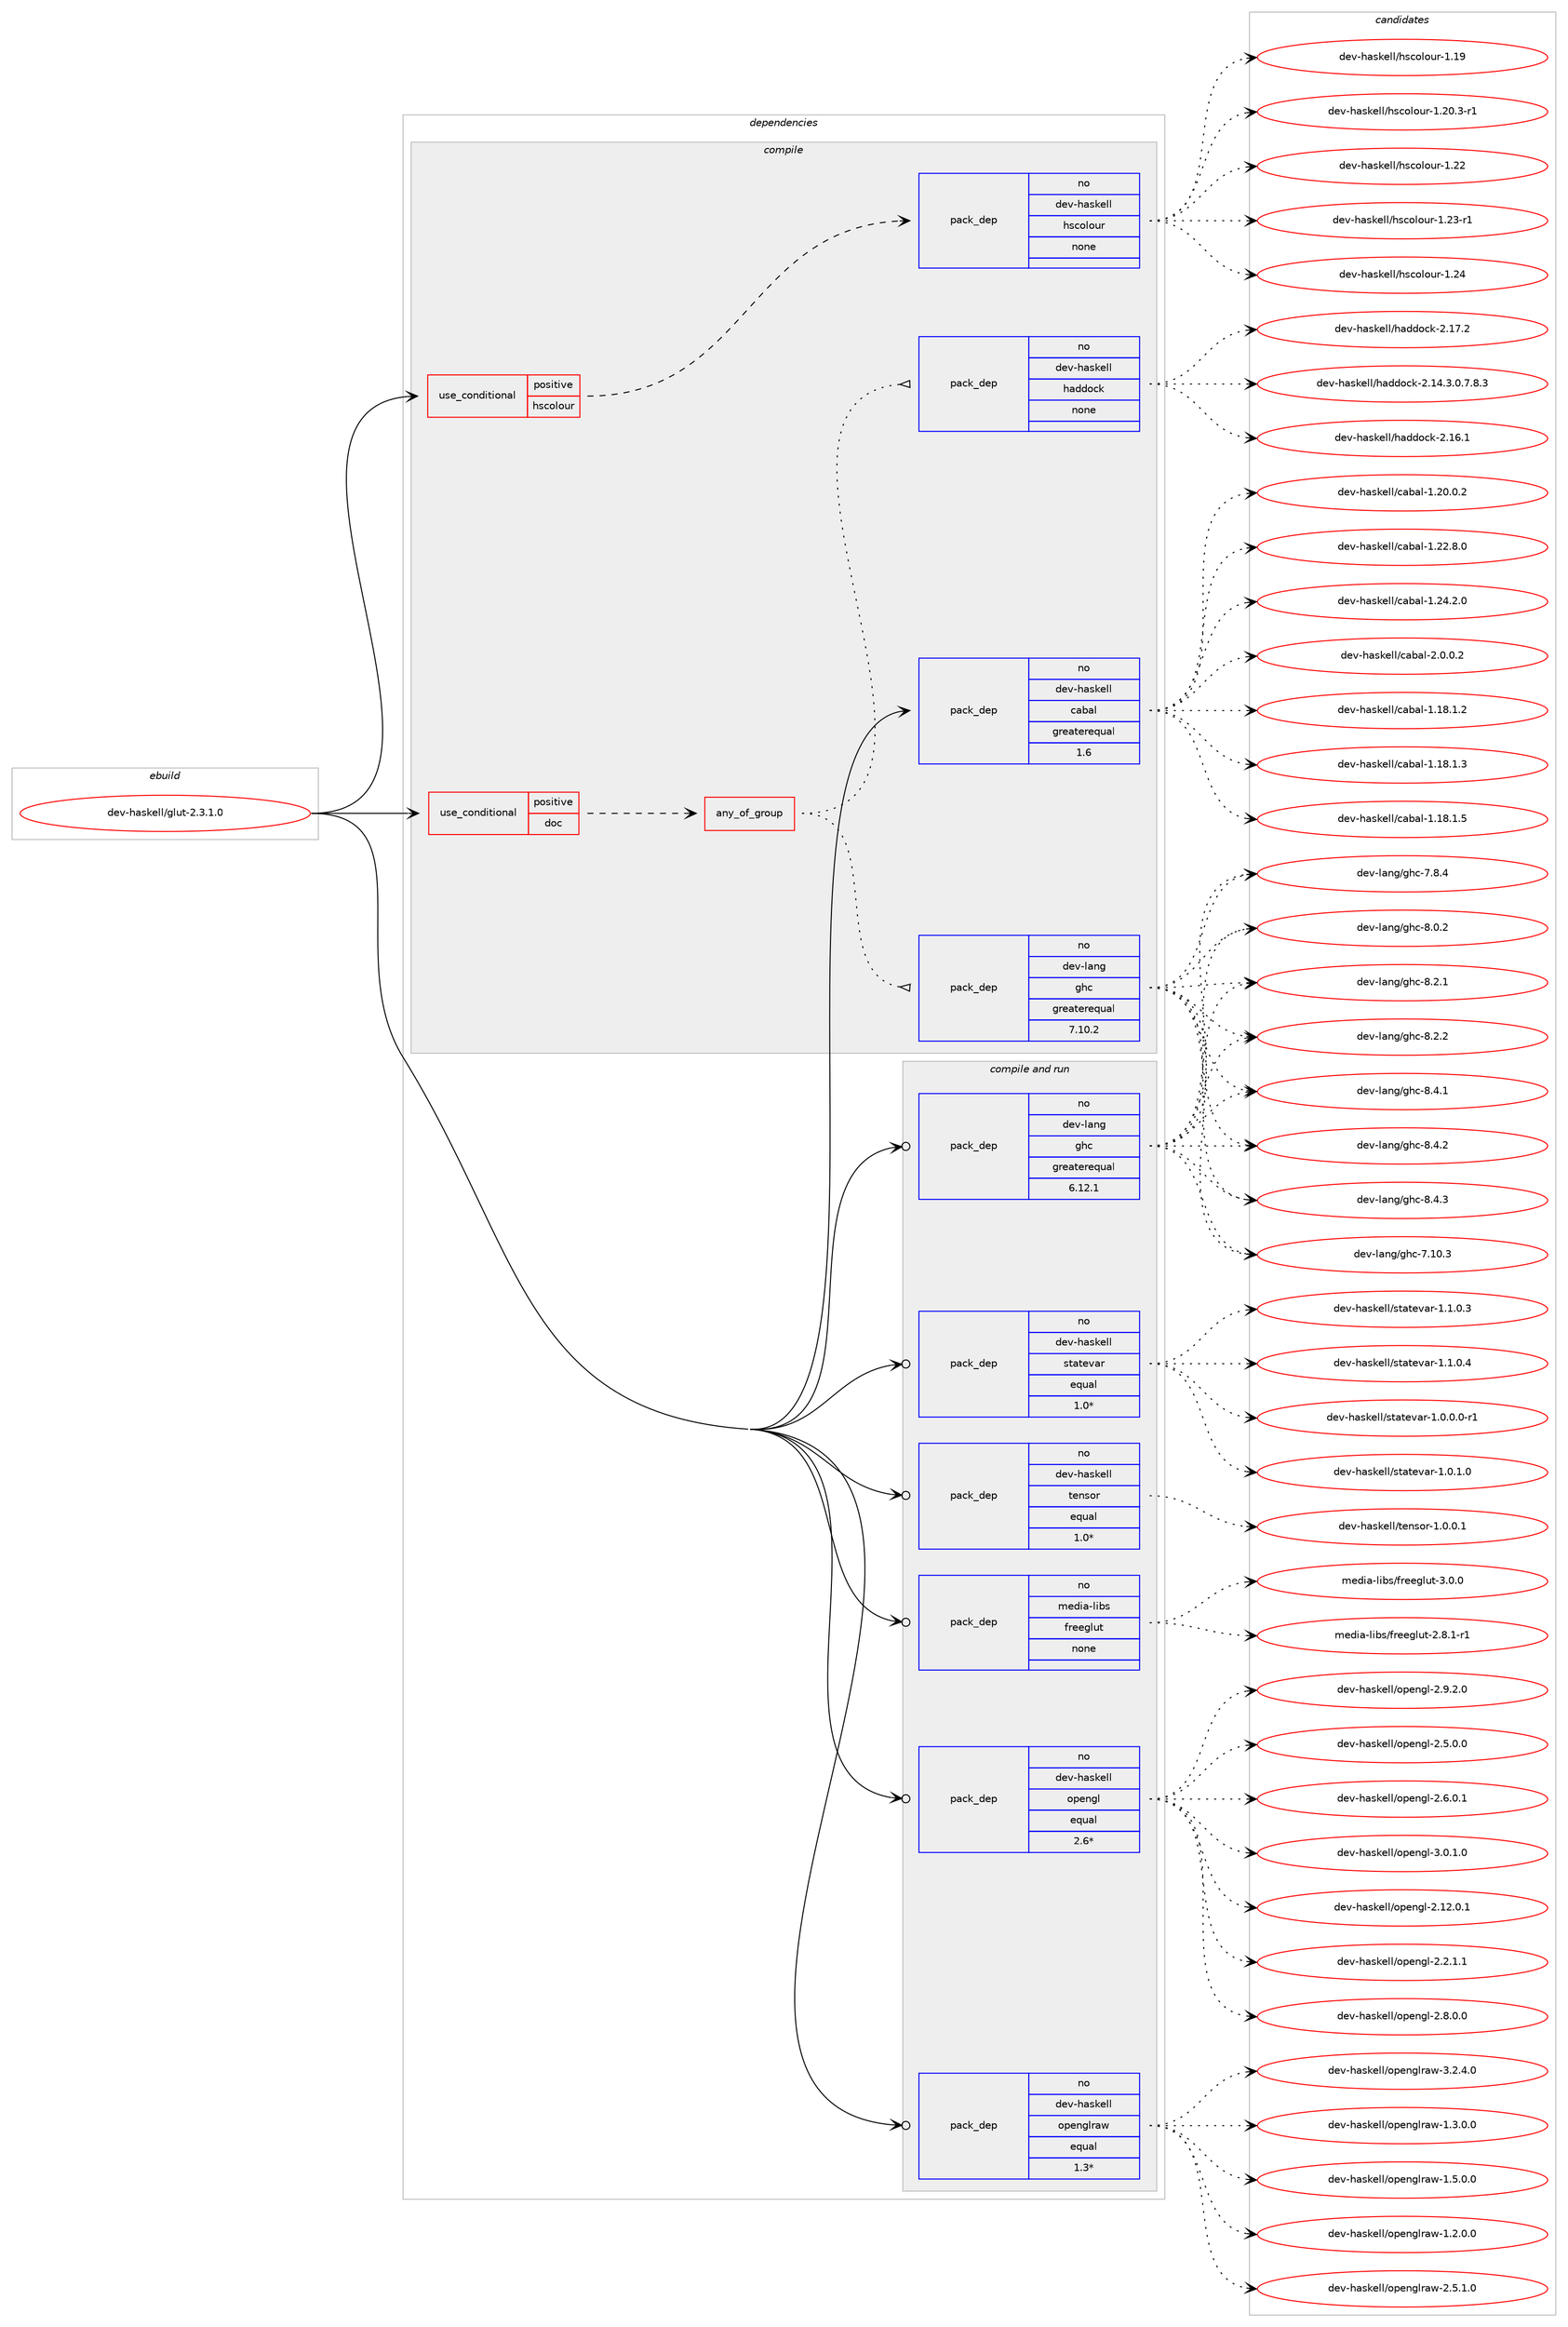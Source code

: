 digraph prolog {

# *************
# Graph options
# *************

newrank=true;
concentrate=true;
compound=true;
graph [rankdir=LR,fontname=Helvetica,fontsize=10,ranksep=1.5];#, ranksep=2.5, nodesep=0.2];
edge  [arrowhead=vee];
node  [fontname=Helvetica,fontsize=10];

# **********
# The ebuild
# **********

subgraph cluster_leftcol {
color=gray;
rank=same;
label=<<i>ebuild</i>>;
id [label="dev-haskell/glut-2.3.1.0", color=red, width=4, href="../dev-haskell/glut-2.3.1.0.svg"];
}

# ****************
# The dependencies
# ****************

subgraph cluster_midcol {
color=gray;
label=<<i>dependencies</i>>;
subgraph cluster_compile {
fillcolor="#eeeeee";
style=filled;
label=<<i>compile</i>>;
subgraph cond359681 {
dependency1333100 [label=<<TABLE BORDER="0" CELLBORDER="1" CELLSPACING="0" CELLPADDING="4"><TR><TD ROWSPAN="3" CELLPADDING="10">use_conditional</TD></TR><TR><TD>positive</TD></TR><TR><TD>doc</TD></TR></TABLE>>, shape=none, color=red];
subgraph any20937 {
dependency1333101 [label=<<TABLE BORDER="0" CELLBORDER="1" CELLSPACING="0" CELLPADDING="4"><TR><TD CELLPADDING="10">any_of_group</TD></TR></TABLE>>, shape=none, color=red];subgraph pack951930 {
dependency1333102 [label=<<TABLE BORDER="0" CELLBORDER="1" CELLSPACING="0" CELLPADDING="4" WIDTH="220"><TR><TD ROWSPAN="6" CELLPADDING="30">pack_dep</TD></TR><TR><TD WIDTH="110">no</TD></TR><TR><TD>dev-haskell</TD></TR><TR><TD>haddock</TD></TR><TR><TD>none</TD></TR><TR><TD></TD></TR></TABLE>>, shape=none, color=blue];
}
dependency1333101:e -> dependency1333102:w [weight=20,style="dotted",arrowhead="oinv"];
subgraph pack951931 {
dependency1333103 [label=<<TABLE BORDER="0" CELLBORDER="1" CELLSPACING="0" CELLPADDING="4" WIDTH="220"><TR><TD ROWSPAN="6" CELLPADDING="30">pack_dep</TD></TR><TR><TD WIDTH="110">no</TD></TR><TR><TD>dev-lang</TD></TR><TR><TD>ghc</TD></TR><TR><TD>greaterequal</TD></TR><TR><TD>7.10.2</TD></TR></TABLE>>, shape=none, color=blue];
}
dependency1333101:e -> dependency1333103:w [weight=20,style="dotted",arrowhead="oinv"];
}
dependency1333100:e -> dependency1333101:w [weight=20,style="dashed",arrowhead="vee"];
}
id:e -> dependency1333100:w [weight=20,style="solid",arrowhead="vee"];
subgraph cond359682 {
dependency1333104 [label=<<TABLE BORDER="0" CELLBORDER="1" CELLSPACING="0" CELLPADDING="4"><TR><TD ROWSPAN="3" CELLPADDING="10">use_conditional</TD></TR><TR><TD>positive</TD></TR><TR><TD>hscolour</TD></TR></TABLE>>, shape=none, color=red];
subgraph pack951932 {
dependency1333105 [label=<<TABLE BORDER="0" CELLBORDER="1" CELLSPACING="0" CELLPADDING="4" WIDTH="220"><TR><TD ROWSPAN="6" CELLPADDING="30">pack_dep</TD></TR><TR><TD WIDTH="110">no</TD></TR><TR><TD>dev-haskell</TD></TR><TR><TD>hscolour</TD></TR><TR><TD>none</TD></TR><TR><TD></TD></TR></TABLE>>, shape=none, color=blue];
}
dependency1333104:e -> dependency1333105:w [weight=20,style="dashed",arrowhead="vee"];
}
id:e -> dependency1333104:w [weight=20,style="solid",arrowhead="vee"];
subgraph pack951933 {
dependency1333106 [label=<<TABLE BORDER="0" CELLBORDER="1" CELLSPACING="0" CELLPADDING="4" WIDTH="220"><TR><TD ROWSPAN="6" CELLPADDING="30">pack_dep</TD></TR><TR><TD WIDTH="110">no</TD></TR><TR><TD>dev-haskell</TD></TR><TR><TD>cabal</TD></TR><TR><TD>greaterequal</TD></TR><TR><TD>1.6</TD></TR></TABLE>>, shape=none, color=blue];
}
id:e -> dependency1333106:w [weight=20,style="solid",arrowhead="vee"];
}
subgraph cluster_compileandrun {
fillcolor="#eeeeee";
style=filled;
label=<<i>compile and run</i>>;
subgraph pack951934 {
dependency1333107 [label=<<TABLE BORDER="0" CELLBORDER="1" CELLSPACING="0" CELLPADDING="4" WIDTH="220"><TR><TD ROWSPAN="6" CELLPADDING="30">pack_dep</TD></TR><TR><TD WIDTH="110">no</TD></TR><TR><TD>dev-haskell</TD></TR><TR><TD>opengl</TD></TR><TR><TD>equal</TD></TR><TR><TD>2.6*</TD></TR></TABLE>>, shape=none, color=blue];
}
id:e -> dependency1333107:w [weight=20,style="solid",arrowhead="odotvee"];
subgraph pack951935 {
dependency1333108 [label=<<TABLE BORDER="0" CELLBORDER="1" CELLSPACING="0" CELLPADDING="4" WIDTH="220"><TR><TD ROWSPAN="6" CELLPADDING="30">pack_dep</TD></TR><TR><TD WIDTH="110">no</TD></TR><TR><TD>dev-haskell</TD></TR><TR><TD>openglraw</TD></TR><TR><TD>equal</TD></TR><TR><TD>1.3*</TD></TR></TABLE>>, shape=none, color=blue];
}
id:e -> dependency1333108:w [weight=20,style="solid",arrowhead="odotvee"];
subgraph pack951936 {
dependency1333109 [label=<<TABLE BORDER="0" CELLBORDER="1" CELLSPACING="0" CELLPADDING="4" WIDTH="220"><TR><TD ROWSPAN="6" CELLPADDING="30">pack_dep</TD></TR><TR><TD WIDTH="110">no</TD></TR><TR><TD>dev-haskell</TD></TR><TR><TD>statevar</TD></TR><TR><TD>equal</TD></TR><TR><TD>1.0*</TD></TR></TABLE>>, shape=none, color=blue];
}
id:e -> dependency1333109:w [weight=20,style="solid",arrowhead="odotvee"];
subgraph pack951937 {
dependency1333110 [label=<<TABLE BORDER="0" CELLBORDER="1" CELLSPACING="0" CELLPADDING="4" WIDTH="220"><TR><TD ROWSPAN="6" CELLPADDING="30">pack_dep</TD></TR><TR><TD WIDTH="110">no</TD></TR><TR><TD>dev-haskell</TD></TR><TR><TD>tensor</TD></TR><TR><TD>equal</TD></TR><TR><TD>1.0*</TD></TR></TABLE>>, shape=none, color=blue];
}
id:e -> dependency1333110:w [weight=20,style="solid",arrowhead="odotvee"];
subgraph pack951938 {
dependency1333111 [label=<<TABLE BORDER="0" CELLBORDER="1" CELLSPACING="0" CELLPADDING="4" WIDTH="220"><TR><TD ROWSPAN="6" CELLPADDING="30">pack_dep</TD></TR><TR><TD WIDTH="110">no</TD></TR><TR><TD>dev-lang</TD></TR><TR><TD>ghc</TD></TR><TR><TD>greaterequal</TD></TR><TR><TD>6.12.1</TD></TR></TABLE>>, shape=none, color=blue];
}
id:e -> dependency1333111:w [weight=20,style="solid",arrowhead="odotvee"];
subgraph pack951939 {
dependency1333112 [label=<<TABLE BORDER="0" CELLBORDER="1" CELLSPACING="0" CELLPADDING="4" WIDTH="220"><TR><TD ROWSPAN="6" CELLPADDING="30">pack_dep</TD></TR><TR><TD WIDTH="110">no</TD></TR><TR><TD>media-libs</TD></TR><TR><TD>freeglut</TD></TR><TR><TD>none</TD></TR><TR><TD></TD></TR></TABLE>>, shape=none, color=blue];
}
id:e -> dependency1333112:w [weight=20,style="solid",arrowhead="odotvee"];
}
subgraph cluster_run {
fillcolor="#eeeeee";
style=filled;
label=<<i>run</i>>;
}
}

# **************
# The candidates
# **************

subgraph cluster_choices {
rank=same;
color=gray;
label=<<i>candidates</i>>;

subgraph choice951930 {
color=black;
nodesep=1;
choice1001011184510497115107101108108471049710010011199107455046495246514648465546564651 [label="dev-haskell/haddock-2.14.3.0.7.8.3", color=red, width=4,href="../dev-haskell/haddock-2.14.3.0.7.8.3.svg"];
choice100101118451049711510710110810847104971001001119910745504649544649 [label="dev-haskell/haddock-2.16.1", color=red, width=4,href="../dev-haskell/haddock-2.16.1.svg"];
choice100101118451049711510710110810847104971001001119910745504649554650 [label="dev-haskell/haddock-2.17.2", color=red, width=4,href="../dev-haskell/haddock-2.17.2.svg"];
dependency1333102:e -> choice1001011184510497115107101108108471049710010011199107455046495246514648465546564651:w [style=dotted,weight="100"];
dependency1333102:e -> choice100101118451049711510710110810847104971001001119910745504649544649:w [style=dotted,weight="100"];
dependency1333102:e -> choice100101118451049711510710110810847104971001001119910745504649554650:w [style=dotted,weight="100"];
}
subgraph choice951931 {
color=black;
nodesep=1;
choice1001011184510897110103471031049945554649484651 [label="dev-lang/ghc-7.10.3", color=red, width=4,href="../dev-lang/ghc-7.10.3.svg"];
choice10010111845108971101034710310499455546564652 [label="dev-lang/ghc-7.8.4", color=red, width=4,href="../dev-lang/ghc-7.8.4.svg"];
choice10010111845108971101034710310499455646484650 [label="dev-lang/ghc-8.0.2", color=red, width=4,href="../dev-lang/ghc-8.0.2.svg"];
choice10010111845108971101034710310499455646504649 [label="dev-lang/ghc-8.2.1", color=red, width=4,href="../dev-lang/ghc-8.2.1.svg"];
choice10010111845108971101034710310499455646504650 [label="dev-lang/ghc-8.2.2", color=red, width=4,href="../dev-lang/ghc-8.2.2.svg"];
choice10010111845108971101034710310499455646524649 [label="dev-lang/ghc-8.4.1", color=red, width=4,href="../dev-lang/ghc-8.4.1.svg"];
choice10010111845108971101034710310499455646524650 [label="dev-lang/ghc-8.4.2", color=red, width=4,href="../dev-lang/ghc-8.4.2.svg"];
choice10010111845108971101034710310499455646524651 [label="dev-lang/ghc-8.4.3", color=red, width=4,href="../dev-lang/ghc-8.4.3.svg"];
dependency1333103:e -> choice1001011184510897110103471031049945554649484651:w [style=dotted,weight="100"];
dependency1333103:e -> choice10010111845108971101034710310499455546564652:w [style=dotted,weight="100"];
dependency1333103:e -> choice10010111845108971101034710310499455646484650:w [style=dotted,weight="100"];
dependency1333103:e -> choice10010111845108971101034710310499455646504649:w [style=dotted,weight="100"];
dependency1333103:e -> choice10010111845108971101034710310499455646504650:w [style=dotted,weight="100"];
dependency1333103:e -> choice10010111845108971101034710310499455646524649:w [style=dotted,weight="100"];
dependency1333103:e -> choice10010111845108971101034710310499455646524650:w [style=dotted,weight="100"];
dependency1333103:e -> choice10010111845108971101034710310499455646524651:w [style=dotted,weight="100"];
}
subgraph choice951932 {
color=black;
nodesep=1;
choice100101118451049711510710110810847104115991111081111171144549464957 [label="dev-haskell/hscolour-1.19", color=red, width=4,href="../dev-haskell/hscolour-1.19.svg"];
choice10010111845104971151071011081084710411599111108111117114454946504846514511449 [label="dev-haskell/hscolour-1.20.3-r1", color=red, width=4,href="../dev-haskell/hscolour-1.20.3-r1.svg"];
choice100101118451049711510710110810847104115991111081111171144549465050 [label="dev-haskell/hscolour-1.22", color=red, width=4,href="../dev-haskell/hscolour-1.22.svg"];
choice1001011184510497115107101108108471041159911110811111711445494650514511449 [label="dev-haskell/hscolour-1.23-r1", color=red, width=4,href="../dev-haskell/hscolour-1.23-r1.svg"];
choice100101118451049711510710110810847104115991111081111171144549465052 [label="dev-haskell/hscolour-1.24", color=red, width=4,href="../dev-haskell/hscolour-1.24.svg"];
dependency1333105:e -> choice100101118451049711510710110810847104115991111081111171144549464957:w [style=dotted,weight="100"];
dependency1333105:e -> choice10010111845104971151071011081084710411599111108111117114454946504846514511449:w [style=dotted,weight="100"];
dependency1333105:e -> choice100101118451049711510710110810847104115991111081111171144549465050:w [style=dotted,weight="100"];
dependency1333105:e -> choice1001011184510497115107101108108471041159911110811111711445494650514511449:w [style=dotted,weight="100"];
dependency1333105:e -> choice100101118451049711510710110810847104115991111081111171144549465052:w [style=dotted,weight="100"];
}
subgraph choice951933 {
color=black;
nodesep=1;
choice10010111845104971151071011081084799979897108454946495646494650 [label="dev-haskell/cabal-1.18.1.2", color=red, width=4,href="../dev-haskell/cabal-1.18.1.2.svg"];
choice10010111845104971151071011081084799979897108454946495646494651 [label="dev-haskell/cabal-1.18.1.3", color=red, width=4,href="../dev-haskell/cabal-1.18.1.3.svg"];
choice10010111845104971151071011081084799979897108454946495646494653 [label="dev-haskell/cabal-1.18.1.5", color=red, width=4,href="../dev-haskell/cabal-1.18.1.5.svg"];
choice10010111845104971151071011081084799979897108454946504846484650 [label="dev-haskell/cabal-1.20.0.2", color=red, width=4,href="../dev-haskell/cabal-1.20.0.2.svg"];
choice10010111845104971151071011081084799979897108454946505046564648 [label="dev-haskell/cabal-1.22.8.0", color=red, width=4,href="../dev-haskell/cabal-1.22.8.0.svg"];
choice10010111845104971151071011081084799979897108454946505246504648 [label="dev-haskell/cabal-1.24.2.0", color=red, width=4,href="../dev-haskell/cabal-1.24.2.0.svg"];
choice100101118451049711510710110810847999798971084550464846484650 [label="dev-haskell/cabal-2.0.0.2", color=red, width=4,href="../dev-haskell/cabal-2.0.0.2.svg"];
dependency1333106:e -> choice10010111845104971151071011081084799979897108454946495646494650:w [style=dotted,weight="100"];
dependency1333106:e -> choice10010111845104971151071011081084799979897108454946495646494651:w [style=dotted,weight="100"];
dependency1333106:e -> choice10010111845104971151071011081084799979897108454946495646494653:w [style=dotted,weight="100"];
dependency1333106:e -> choice10010111845104971151071011081084799979897108454946504846484650:w [style=dotted,weight="100"];
dependency1333106:e -> choice10010111845104971151071011081084799979897108454946505046564648:w [style=dotted,weight="100"];
dependency1333106:e -> choice10010111845104971151071011081084799979897108454946505246504648:w [style=dotted,weight="100"];
dependency1333106:e -> choice100101118451049711510710110810847999798971084550464846484650:w [style=dotted,weight="100"];
}
subgraph choice951934 {
color=black;
nodesep=1;
choice100101118451049711510710110810847111112101110103108455046495046484649 [label="dev-haskell/opengl-2.12.0.1", color=red, width=4,href="../dev-haskell/opengl-2.12.0.1.svg"];
choice1001011184510497115107101108108471111121011101031084550465046494649 [label="dev-haskell/opengl-2.2.1.1", color=red, width=4,href="../dev-haskell/opengl-2.2.1.1.svg"];
choice1001011184510497115107101108108471111121011101031084550465346484648 [label="dev-haskell/opengl-2.5.0.0", color=red, width=4,href="../dev-haskell/opengl-2.5.0.0.svg"];
choice1001011184510497115107101108108471111121011101031084550465446484649 [label="dev-haskell/opengl-2.6.0.1", color=red, width=4,href="../dev-haskell/opengl-2.6.0.1.svg"];
choice1001011184510497115107101108108471111121011101031084550465646484648 [label="dev-haskell/opengl-2.8.0.0", color=red, width=4,href="../dev-haskell/opengl-2.8.0.0.svg"];
choice1001011184510497115107101108108471111121011101031084550465746504648 [label="dev-haskell/opengl-2.9.2.0", color=red, width=4,href="../dev-haskell/opengl-2.9.2.0.svg"];
choice1001011184510497115107101108108471111121011101031084551464846494648 [label="dev-haskell/opengl-3.0.1.0", color=red, width=4,href="../dev-haskell/opengl-3.0.1.0.svg"];
dependency1333107:e -> choice100101118451049711510710110810847111112101110103108455046495046484649:w [style=dotted,weight="100"];
dependency1333107:e -> choice1001011184510497115107101108108471111121011101031084550465046494649:w [style=dotted,weight="100"];
dependency1333107:e -> choice1001011184510497115107101108108471111121011101031084550465346484648:w [style=dotted,weight="100"];
dependency1333107:e -> choice1001011184510497115107101108108471111121011101031084550465446484649:w [style=dotted,weight="100"];
dependency1333107:e -> choice1001011184510497115107101108108471111121011101031084550465646484648:w [style=dotted,weight="100"];
dependency1333107:e -> choice1001011184510497115107101108108471111121011101031084550465746504648:w [style=dotted,weight="100"];
dependency1333107:e -> choice1001011184510497115107101108108471111121011101031084551464846494648:w [style=dotted,weight="100"];
}
subgraph choice951935 {
color=black;
nodesep=1;
choice100101118451049711510710110810847111112101110103108114971194549465046484648 [label="dev-haskell/openglraw-1.2.0.0", color=red, width=4,href="../dev-haskell/openglraw-1.2.0.0.svg"];
choice100101118451049711510710110810847111112101110103108114971194549465146484648 [label="dev-haskell/openglraw-1.3.0.0", color=red, width=4,href="../dev-haskell/openglraw-1.3.0.0.svg"];
choice100101118451049711510710110810847111112101110103108114971194549465346484648 [label="dev-haskell/openglraw-1.5.0.0", color=red, width=4,href="../dev-haskell/openglraw-1.5.0.0.svg"];
choice100101118451049711510710110810847111112101110103108114971194550465346494648 [label="dev-haskell/openglraw-2.5.1.0", color=red, width=4,href="../dev-haskell/openglraw-2.5.1.0.svg"];
choice100101118451049711510710110810847111112101110103108114971194551465046524648 [label="dev-haskell/openglraw-3.2.4.0", color=red, width=4,href="../dev-haskell/openglraw-3.2.4.0.svg"];
dependency1333108:e -> choice100101118451049711510710110810847111112101110103108114971194549465046484648:w [style=dotted,weight="100"];
dependency1333108:e -> choice100101118451049711510710110810847111112101110103108114971194549465146484648:w [style=dotted,weight="100"];
dependency1333108:e -> choice100101118451049711510710110810847111112101110103108114971194549465346484648:w [style=dotted,weight="100"];
dependency1333108:e -> choice100101118451049711510710110810847111112101110103108114971194550465346494648:w [style=dotted,weight="100"];
dependency1333108:e -> choice100101118451049711510710110810847111112101110103108114971194551465046524648:w [style=dotted,weight="100"];
}
subgraph choice951936 {
color=black;
nodesep=1;
choice100101118451049711510710110810847115116971161011189711445494648464846484511449 [label="dev-haskell/statevar-1.0.0.0-r1", color=red, width=4,href="../dev-haskell/statevar-1.0.0.0-r1.svg"];
choice10010111845104971151071011081084711511697116101118971144549464846494648 [label="dev-haskell/statevar-1.0.1.0", color=red, width=4,href="../dev-haskell/statevar-1.0.1.0.svg"];
choice10010111845104971151071011081084711511697116101118971144549464946484651 [label="dev-haskell/statevar-1.1.0.3", color=red, width=4,href="../dev-haskell/statevar-1.1.0.3.svg"];
choice10010111845104971151071011081084711511697116101118971144549464946484652 [label="dev-haskell/statevar-1.1.0.4", color=red, width=4,href="../dev-haskell/statevar-1.1.0.4.svg"];
dependency1333109:e -> choice100101118451049711510710110810847115116971161011189711445494648464846484511449:w [style=dotted,weight="100"];
dependency1333109:e -> choice10010111845104971151071011081084711511697116101118971144549464846494648:w [style=dotted,weight="100"];
dependency1333109:e -> choice10010111845104971151071011081084711511697116101118971144549464946484651:w [style=dotted,weight="100"];
dependency1333109:e -> choice10010111845104971151071011081084711511697116101118971144549464946484652:w [style=dotted,weight="100"];
}
subgraph choice951937 {
color=black;
nodesep=1;
choice1001011184510497115107101108108471161011101151111144549464846484649 [label="dev-haskell/tensor-1.0.0.1", color=red, width=4,href="../dev-haskell/tensor-1.0.0.1.svg"];
dependency1333110:e -> choice1001011184510497115107101108108471161011101151111144549464846484649:w [style=dotted,weight="100"];
}
subgraph choice951938 {
color=black;
nodesep=1;
choice1001011184510897110103471031049945554649484651 [label="dev-lang/ghc-7.10.3", color=red, width=4,href="../dev-lang/ghc-7.10.3.svg"];
choice10010111845108971101034710310499455546564652 [label="dev-lang/ghc-7.8.4", color=red, width=4,href="../dev-lang/ghc-7.8.4.svg"];
choice10010111845108971101034710310499455646484650 [label="dev-lang/ghc-8.0.2", color=red, width=4,href="../dev-lang/ghc-8.0.2.svg"];
choice10010111845108971101034710310499455646504649 [label="dev-lang/ghc-8.2.1", color=red, width=4,href="../dev-lang/ghc-8.2.1.svg"];
choice10010111845108971101034710310499455646504650 [label="dev-lang/ghc-8.2.2", color=red, width=4,href="../dev-lang/ghc-8.2.2.svg"];
choice10010111845108971101034710310499455646524649 [label="dev-lang/ghc-8.4.1", color=red, width=4,href="../dev-lang/ghc-8.4.1.svg"];
choice10010111845108971101034710310499455646524650 [label="dev-lang/ghc-8.4.2", color=red, width=4,href="../dev-lang/ghc-8.4.2.svg"];
choice10010111845108971101034710310499455646524651 [label="dev-lang/ghc-8.4.3", color=red, width=4,href="../dev-lang/ghc-8.4.3.svg"];
dependency1333111:e -> choice1001011184510897110103471031049945554649484651:w [style=dotted,weight="100"];
dependency1333111:e -> choice10010111845108971101034710310499455546564652:w [style=dotted,weight="100"];
dependency1333111:e -> choice10010111845108971101034710310499455646484650:w [style=dotted,weight="100"];
dependency1333111:e -> choice10010111845108971101034710310499455646504649:w [style=dotted,weight="100"];
dependency1333111:e -> choice10010111845108971101034710310499455646504650:w [style=dotted,weight="100"];
dependency1333111:e -> choice10010111845108971101034710310499455646524649:w [style=dotted,weight="100"];
dependency1333111:e -> choice10010111845108971101034710310499455646524650:w [style=dotted,weight="100"];
dependency1333111:e -> choice10010111845108971101034710310499455646524651:w [style=dotted,weight="100"];
}
subgraph choice951939 {
color=black;
nodesep=1;
choice109101100105974510810598115471021141011011031081171164550465646494511449 [label="media-libs/freeglut-2.8.1-r1", color=red, width=4,href="../media-libs/freeglut-2.8.1-r1.svg"];
choice10910110010597451081059811547102114101101103108117116455146484648 [label="media-libs/freeglut-3.0.0", color=red, width=4,href="../media-libs/freeglut-3.0.0.svg"];
dependency1333112:e -> choice109101100105974510810598115471021141011011031081171164550465646494511449:w [style=dotted,weight="100"];
dependency1333112:e -> choice10910110010597451081059811547102114101101103108117116455146484648:w [style=dotted,weight="100"];
}
}

}
